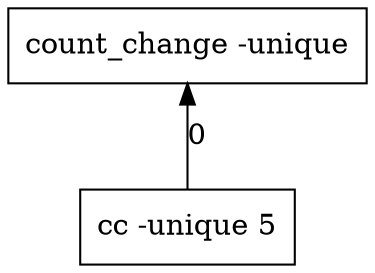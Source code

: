 digraph G {
		rankdir = BT
/*
		size="40,40";
		ratio=fill;
		node [fontname=Arial,fontsize=20];
		edge [fontname=Arial,fontsize=16];
*/
    
  _count_change__unique [label="count_change -unique",shape="rectangle"];
  _cc__unique_5 [label="cc -unique 5",shape="rectangle"];
  _cc__unique_5 -> _count_change__unique [label="0"];
}
